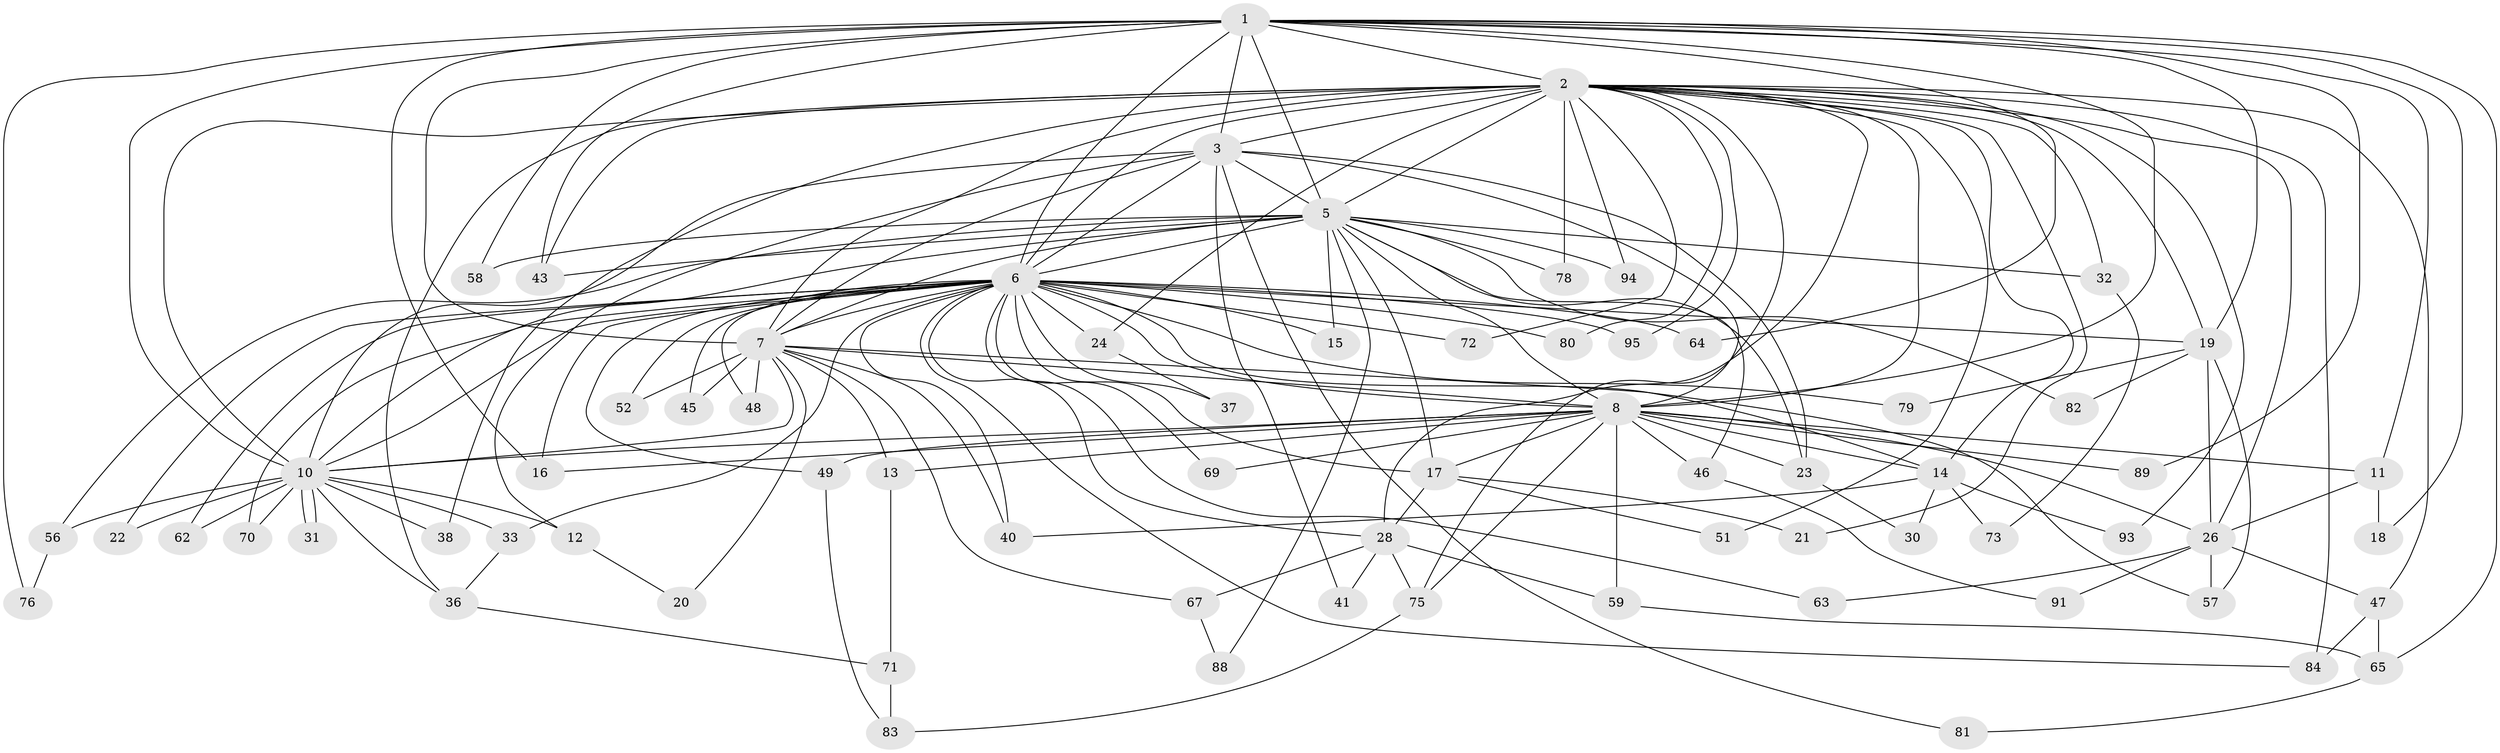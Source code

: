 // Generated by graph-tools (version 1.1) at 2025/23/03/03/25 07:23:43]
// undirected, 70 vertices, 168 edges
graph export_dot {
graph [start="1"]
  node [color=gray90,style=filled];
  1 [super="+25"];
  2 [super="+4"];
  3 [super="+55"];
  5 [super="+34"];
  6 [super="+9"];
  7 [super="+85"];
  8 [super="+60"];
  10 [super="+39"];
  11;
  12;
  13 [super="+35"];
  14 [super="+29"];
  15;
  16 [super="+66"];
  17 [super="+27"];
  18;
  19 [super="+53"];
  20;
  21;
  22;
  23 [super="+50"];
  24;
  26 [super="+44"];
  28 [super="+42"];
  30;
  31;
  32 [super="+68"];
  33;
  36 [super="+61"];
  37;
  38;
  40 [super="+74"];
  41;
  43 [super="+54"];
  45;
  46;
  47 [super="+90"];
  48;
  49;
  51;
  52;
  56;
  57;
  58;
  59;
  62;
  63;
  64;
  65;
  67;
  69;
  70;
  71 [super="+86"];
  72;
  73;
  75 [super="+77"];
  76;
  78;
  79;
  80;
  81;
  82;
  83 [super="+87"];
  84 [super="+92"];
  88;
  89;
  91;
  93;
  94;
  95;
  1 -- 2 [weight=2];
  1 -- 3 [weight=2];
  1 -- 5;
  1 -- 6 [weight=2];
  1 -- 7;
  1 -- 8;
  1 -- 10;
  1 -- 11;
  1 -- 18;
  1 -- 64;
  1 -- 65;
  1 -- 89;
  1 -- 43;
  1 -- 58;
  1 -- 19;
  1 -- 76;
  1 -- 16;
  2 -- 3 [weight=2];
  2 -- 5 [weight=2];
  2 -- 6 [weight=4];
  2 -- 7 [weight=2];
  2 -- 8 [weight=2];
  2 -- 10 [weight=2];
  2 -- 14;
  2 -- 19;
  2 -- 24;
  2 -- 36;
  2 -- 51;
  2 -- 75;
  2 -- 78;
  2 -- 80;
  2 -- 72;
  2 -- 84;
  2 -- 21;
  2 -- 26;
  2 -- 28;
  2 -- 93;
  2 -- 94;
  2 -- 95;
  2 -- 32 [weight=2];
  2 -- 38;
  2 -- 43;
  2 -- 47;
  3 -- 5;
  3 -- 6 [weight=2];
  3 -- 7;
  3 -- 8;
  3 -- 10;
  3 -- 12;
  3 -- 23;
  3 -- 41;
  3 -- 81;
  5 -- 6 [weight=2];
  5 -- 7;
  5 -- 8;
  5 -- 10 [weight=2];
  5 -- 15;
  5 -- 17;
  5 -- 32;
  5 -- 43;
  5 -- 46;
  5 -- 56;
  5 -- 58;
  5 -- 78;
  5 -- 82;
  5 -- 88;
  5 -- 94;
  5 -- 23;
  6 -- 7 [weight=2];
  6 -- 8 [weight=2];
  6 -- 10 [weight=2];
  6 -- 22;
  6 -- 24;
  6 -- 33;
  6 -- 49;
  6 -- 64;
  6 -- 69;
  6 -- 72;
  6 -- 28;
  6 -- 70;
  6 -- 14;
  6 -- 15;
  6 -- 16;
  6 -- 17;
  6 -- 79;
  6 -- 19;
  6 -- 80;
  6 -- 84;
  6 -- 95;
  6 -- 37;
  6 -- 45;
  6 -- 48;
  6 -- 52;
  6 -- 62;
  6 -- 63;
  6 -- 40;
  7 -- 8;
  7 -- 10;
  7 -- 13 [weight=2];
  7 -- 20;
  7 -- 40;
  7 -- 45;
  7 -- 48;
  7 -- 52;
  7 -- 67;
  7 -- 57;
  8 -- 10;
  8 -- 11;
  8 -- 13;
  8 -- 14;
  8 -- 16;
  8 -- 23 [weight=2];
  8 -- 46;
  8 -- 49;
  8 -- 59;
  8 -- 89;
  8 -- 17;
  8 -- 69;
  8 -- 75;
  8 -- 26;
  10 -- 12;
  10 -- 22;
  10 -- 31;
  10 -- 31;
  10 -- 33;
  10 -- 38;
  10 -- 56;
  10 -- 62;
  10 -- 70;
  10 -- 36;
  11 -- 18;
  11 -- 26;
  12 -- 20;
  13 -- 71 [weight=2];
  14 -- 40;
  14 -- 93;
  14 -- 73;
  14 -- 30;
  17 -- 21;
  17 -- 28;
  17 -- 51;
  19 -- 57;
  19 -- 79;
  19 -- 82;
  19 -- 26;
  23 -- 30;
  24 -- 37;
  26 -- 47;
  26 -- 91;
  26 -- 57;
  26 -- 63;
  28 -- 41;
  28 -- 59;
  28 -- 67;
  28 -- 75;
  32 -- 73;
  33 -- 36;
  36 -- 71;
  46 -- 91;
  47 -- 84;
  47 -- 65;
  49 -- 83;
  56 -- 76;
  59 -- 65;
  65 -- 81;
  67 -- 88;
  71 -- 83;
  75 -- 83;
}
